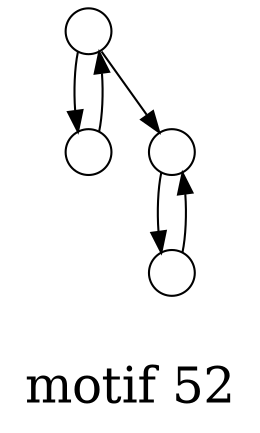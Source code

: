 /*****
motif 52
*****/

digraph G {
  graph [splines=false overlap=false]
  node  [shape=ellipse, width=0.3, height=0.3, label=""]
  0 ;
  1 ;
  2 ;
  3 ;
  0 -> 1;
  0 -> 2;
  1 -> 0;
  2 -> 3;
  3 -> 2;
  label = "\nmotif 52\n";  fontsize=24;
}
